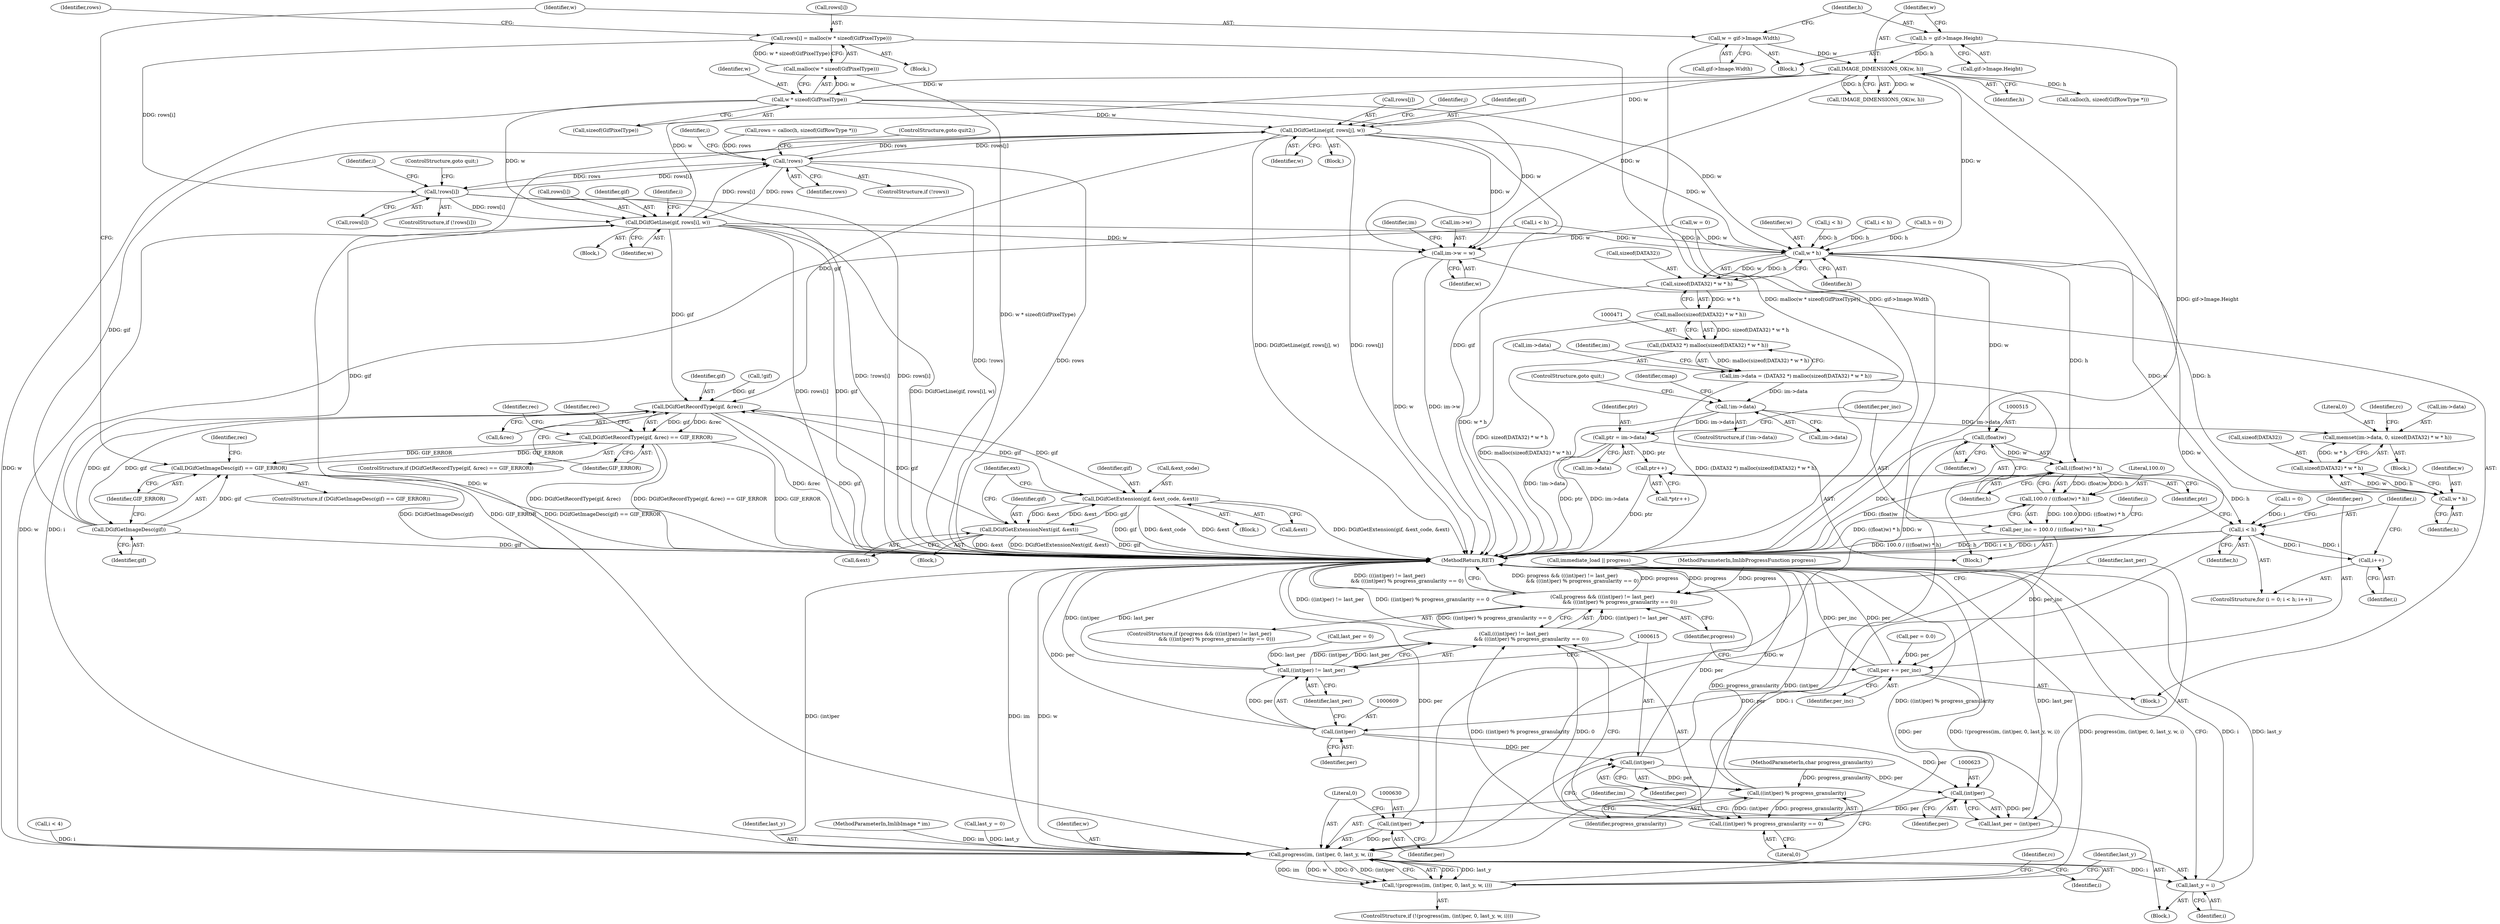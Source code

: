digraph "0_enlightment_39641e74a560982fbf93f29bf96b37d27803cb56@API" {
"1000272" [label="(Call,rows[i] = malloc(w * sizeof(GifPixelType)))"];
"1000276" [label="(Call,malloc(w * sizeof(GifPixelType)))"];
"1000277" [label="(Call,w * sizeof(GifPixelType))"];
"1000248" [label="(Call,IMAGE_DIMENSIONS_OK(w, h))"];
"1000232" [label="(Call,w = gif->Image.Width)"];
"1000239" [label="(Call,h = gif->Image.Height)"];
"1000282" [label="(Call,!rows[i])"];
"1000259" [label="(Call,!rows)"];
"1000319" [label="(Call,DGifGetLine(gif, rows[j], w))"];
"1000206" [label="(Call,DGifGetRecordType(gif, &rec))"];
"1000205" [label="(Call,DGifGetRecordType(gif, &rec) == GIF_ERROR)"];
"1000224" [label="(Call,DGifGetImageDesc(gif) == GIF_ERROR)"];
"1000225" [label="(Call,DGifGetImageDesc(gif))"];
"1000337" [label="(Call,DGifGetLine(gif, rows[i], w))"];
"1000415" [label="(Call,im->w = w)"];
"1000476" [label="(Call,w * h)"];
"1000473" [label="(Call,sizeof(DATA32) * w * h)"];
"1000472" [label="(Call,malloc(sizeof(DATA32) * w * h))"];
"1000470" [label="(Call,(DATA32 *) malloc(sizeof(DATA32) * w * h))"];
"1000466" [label="(Call,im->data = (DATA32 *) malloc(sizeof(DATA32) * w * h))"];
"1000480" [label="(Call,!im->data)"];
"1000489" [label="(Call,memset(im->data, 0, sizeof(DATA32) * w * h))"];
"1000504" [label="(Call,ptr = im->data)"];
"1000529" [label="(Call,ptr++)"];
"1000497" [label="(Call,w * h)"];
"1000494" [label="(Call,sizeof(DATA32) * w * h)"];
"1000514" [label="(Call,(float)w)"];
"1000513" [label="(Call,((float)w) * h)"];
"1000511" [label="(Call,100.0 / (((float)w) * h))"];
"1000509" [label="(Call,per_inc = 100.0 / (((float)w) * h))"];
"1000600" [label="(Call,per += per_inc)"];
"1000608" [label="(Call,(int)per)"];
"1000607" [label="(Call,((int)per) != last_per)"];
"1000606" [label="(Call,(((int)per) != last_per)\n                      && (((int)per) % progress_granularity == 0))"];
"1000604" [label="(Call,progress && (((int)per) != last_per)\n                      && (((int)per) % progress_granularity == 0))"];
"1000614" [label="(Call,(int)per)"];
"1000613" [label="(Call,((int)per) % progress_granularity)"];
"1000612" [label="(Call,((int)per) % progress_granularity == 0)"];
"1000622" [label="(Call,(int)per)"];
"1000620" [label="(Call,last_per = (int)per)"];
"1000629" [label="(Call,(int)per)"];
"1000627" [label="(Call,progress(im, (int)per, 0, last_y, w, i))"];
"1000626" [label="(Call,!(progress(im, (int)per, 0, last_y, w, i)))"];
"1000641" [label="(Call,last_y = i)"];
"1000522" [label="(Call,i < h)"];
"1000525" [label="(Call,i++)"];
"1000357" [label="(Call,DGifGetExtension(gif, &ext_code, &ext))"];
"1000391" [label="(Call,DGifGetExtensionNext(gif, &ext))"];
"1000441" [label="(Call,immediate_load || progress)"];
"1000530" [label="(Identifier,ptr)"];
"1000487" [label="(Identifier,cmap)"];
"1000481" [label="(Call,im->data)"];
"1000264" [label="(Identifier,i)"];
"1000336" [label="(Block,)"];
"1000484" [label="(ControlStructure,goto quit;)"];
"1000520" [label="(Identifier,i)"];
"1000631" [label="(Identifier,per)"];
"1000339" [label="(Call,rows[i])"];
"1000466" [label="(Call,im->data = (DATA32 *) malloc(sizeof(DATA32) * w * h))"];
"1000208" [label="(Call,&rec)"];
"1000524" [label="(Identifier,h)"];
"1000298" [label="(Call,i < 4)"];
"1000608" [label="(Call,(int)per)"];
"1000422" [label="(Identifier,im)"];
"1000392" [label="(Identifier,gif)"];
"1000358" [label="(Identifier,gif)"];
"1000224" [label="(Call,DGifGetImageDesc(gif) == GIF_ERROR)"];
"1000324" [label="(Identifier,w)"];
"1000611" [label="(Identifier,last_per)"];
"1000210" [label="(Identifier,GIF_ERROR)"];
"1000514" [label="(Call,(float)w)"];
"1000522" [label="(Call,i < h)"];
"1000270" [label="(Identifier,i)"];
"1000627" [label="(Call,progress(im, (int)per, 0, last_y, w, i))"];
"1000284" [label="(Identifier,rows)"];
"1000497" [label="(Call,w * h)"];
"1000607" [label="(Call,((int)per) != last_per)"];
"1000612" [label="(Call,((int)per) % progress_granularity == 0)"];
"1000272" [label="(Call,rows[i] = malloc(w * sizeof(GifPixelType)))"];
"1000444" [label="(Block,)"];
"1000225" [label="(Call,DGifGetImageDesc(gif))"];
"1000493" [label="(Literal,0)"];
"1000342" [label="(Identifier,w)"];
"1000331" [label="(Call,i < h)"];
"1000501" [label="(Identifier,rc)"];
"1000361" [label="(Call,&ext)"];
"1000112" [label="(MethodParameterIn,char progress_granularity)"];
"1000338" [label="(Identifier,gif)"];
"1000250" [label="(Identifier,h)"];
"1000489" [label="(Call,memset(im->data, 0, sizeof(DATA32) * w * h))"];
"1000643" [label="(Identifier,i)"];
"1000614" [label="(Call,(int)per)"];
"1000148" [label="(Call,last_per = 0)"];
"1000635" [label="(Identifier,i)"];
"1000601" [label="(Identifier,per)"];
"1000357" [label="(Call,DGifGetExtension(gif, &ext_code, &ext))"];
"1000604" [label="(Call,progress && (((int)per) != last_per)\n                      && (((int)per) % progress_granularity == 0))"];
"1000633" [label="(Identifier,last_y)"];
"1000529" [label="(Call,ptr++)"];
"1000477" [label="(Identifier,w)"];
"1000467" [label="(Call,im->data)"];
"1000518" [label="(ControlStructure,for (i = 0; i < h; i++))"];
"1000283" [label="(Call,rows[i])"];
"1000480" [label="(Call,!im->data)"];
"1000276" [label="(Call,malloc(w * sizeof(GifPixelType)))"];
"1000206" [label="(Call,DGifGetRecordType(gif, &rec))"];
"1000226" [label="(Identifier,gif)"];
"1000110" [label="(MethodParameterIn,ImlibImage * im)"];
"1000641" [label="(Call,last_y = i)"];
"1000499" [label="(Identifier,h)"];
"1000528" [label="(Call,*ptr++)"];
"1000248" [label="(Call,IMAGE_DIMENSIONS_OK(w, h))"];
"1000472" [label="(Call,malloc(sizeof(DATA32) * w * h))"];
"1000318" [label="(Block,)"];
"1000259" [label="(Call,!rows)"];
"1000416" [label="(Call,im->w)"];
"1000626" [label="(Call,!(progress(im, (int)per, 0, last_y, w, i)))"];
"1000513" [label="(Call,((float)w) * h)"];
"1000205" [label="(Call,DGifGetRecordType(gif, &rec) == GIF_ERROR)"];
"1000351" [label="(Block,)"];
"1000476" [label="(Call,w * h)"];
"1000642" [label="(Identifier,last_y)"];
"1000335" [label="(Identifier,i)"];
"1000314" [label="(Identifier,j)"];
"1000232" [label="(Call,w = gif->Image.Width)"];
"1000271" [label="(Block,)"];
"1000512" [label="(Literal,100.0)"];
"1000111" [label="(MethodParameterIn,ImlibProgressFunction progress)"];
"1000473" [label="(Call,sizeof(DATA32) * w * h)"];
"1000310" [label="(Call,j < h)"];
"1000254" [label="(Call,calloc(h, sizeof(GifRowType *)))"];
"1000494" [label="(Call,sizeof(DATA32) * w * h)"];
"1000526" [label="(Identifier,i)"];
"1000519" [label="(Call,i = 0)"];
"1000282" [label="(Call,!rows[i])"];
"1000286" [label="(ControlStructure,goto quit;)"];
"1000320" [label="(Identifier,gif)"];
"1000419" [label="(Identifier,w)"];
"1000266" [label="(Call,i < h)"];
"1000605" [label="(Identifier,progress)"];
"1000616" [label="(Identifier,per)"];
"1000629" [label="(Call,(int)per)"];
"1000504" [label="(Call,ptr = im->data)"];
"1000273" [label="(Call,rows[i])"];
"1000606" [label="(Call,(((int)per) != last_per)\n                      && (((int)per) % progress_granularity == 0))"];
"1000281" [label="(ControlStructure,if (!rows[i]))"];
"1000618" [label="(Literal,0)"];
"1000247" [label="(Call,!IMAGE_DIMENSIONS_OK(w, h))"];
"1000240" [label="(Identifier,h)"];
"1000260" [label="(Identifier,rows)"];
"1000525" [label="(Call,i++)"];
"1000617" [label="(Identifier,progress_granularity)"];
"1000638" [label="(Identifier,rc)"];
"1000252" [label="(Call,rows = calloc(h, sizeof(GifRowType *)))"];
"1000517" [label="(Identifier,h)"];
"1000470" [label="(Call,(DATA32 *) malloc(sizeof(DATA32) * w * h))"];
"1000222" [label="(Block,)"];
"1000474" [label="(Call,sizeof(DATA32))"];
"1000227" [label="(Identifier,GIF_ERROR)"];
"1000506" [label="(Call,im->data)"];
"1000319" [label="(Call,DGifGetLine(gif, rows[j], w))"];
"1000152" [label="(Call,last_y = 0)"];
"1000628" [label="(Identifier,im)"];
"1000393" [label="(Call,&ext)"];
"1000204" [label="(ControlStructure,if (DGifGetRecordType(gif, &rec) == GIF_ERROR))"];
"1000610" [label="(Identifier,per)"];
"1000644" [label="(MethodReturn,RET)"];
"1000239" [label="(Call,h = gif->Image.Height)"];
"1000622" [label="(Call,(int)per)"];
"1000624" [label="(Identifier,per)"];
"1000505" [label="(Identifier,ptr)"];
"1000603" [label="(ControlStructure,if (progress && (((int)per) != last_per)\n                      && (((int)per) % progress_granularity == 0)))"];
"1000218" [label="(Identifier,rec)"];
"1000213" [label="(Identifier,rec)"];
"1000498" [label="(Identifier,w)"];
"1000321" [label="(Call,rows[j])"];
"1000139" [label="(Call,h = 0)"];
"1000359" [label="(Call,&ext_code)"];
"1000478" [label="(Identifier,h)"];
"1000482" [label="(Identifier,im)"];
"1000207" [label="(Identifier,gif)"];
"1000510" [label="(Identifier,per_inc)"];
"1000114" [label="(Block,)"];
"1000495" [label="(Call,sizeof(DATA32))"];
"1000516" [label="(Identifier,w)"];
"1000634" [label="(Identifier,w)"];
"1000509" [label="(Call,per_inc = 100.0 / (((float)w) * h))"];
"1000479" [label="(ControlStructure,if (!im->data))"];
"1000619" [label="(Block,)"];
"1000613" [label="(Call,((int)per) % progress_granularity)"];
"1000258" [label="(ControlStructure,if (!rows))"];
"1000488" [label="(Block,)"];
"1000511" [label="(Call,100.0 / (((float)w) * h))"];
"1000230" [label="(Identifier,rec)"];
"1000364" [label="(Identifier,ext)"];
"1000143" [label="(Call,per = 0.0)"];
"1000620" [label="(Call,last_per = (int)per)"];
"1000602" [label="(Identifier,per_inc)"];
"1000241" [label="(Call,gif->Image.Height)"];
"1000135" [label="(Call,w = 0)"];
"1000233" [label="(Identifier,w)"];
"1000632" [label="(Literal,0)"];
"1000391" [label="(Call,DGifGetExtensionNext(gif, &ext))"];
"1000490" [label="(Call,im->data)"];
"1000621" [label="(Identifier,last_per)"];
"1000415" [label="(Call,im->w = w)"];
"1000192" [label="(Call,!gif)"];
"1000523" [label="(Identifier,i)"];
"1000223" [label="(ControlStructure,if (DGifGetImageDesc(gif) == GIF_ERROR))"];
"1000365" [label="(Block,)"];
"1000278" [label="(Identifier,w)"];
"1000261" [label="(ControlStructure,goto quit2;)"];
"1000625" [label="(ControlStructure,if (!(progress(im, (int)per, 0, last_y, w, i))))"];
"1000234" [label="(Call,gif->Image.Width)"];
"1000279" [label="(Call,sizeof(GifPixelType))"];
"1000600" [label="(Call,per += per_inc)"];
"1000337" [label="(Call,DGifGetLine(gif, rows[i], w))"];
"1000249" [label="(Identifier,w)"];
"1000277" [label="(Call,w * sizeof(GifPixelType))"];
"1000272" -> "1000271"  [label="AST: "];
"1000272" -> "1000276"  [label="CFG: "];
"1000273" -> "1000272"  [label="AST: "];
"1000276" -> "1000272"  [label="AST: "];
"1000284" -> "1000272"  [label="CFG: "];
"1000272" -> "1000644"  [label="DDG: malloc(w * sizeof(GifPixelType))"];
"1000276" -> "1000272"  [label="DDG: w * sizeof(GifPixelType)"];
"1000272" -> "1000282"  [label="DDG: rows[i]"];
"1000276" -> "1000277"  [label="CFG: "];
"1000277" -> "1000276"  [label="AST: "];
"1000276" -> "1000644"  [label="DDG: w * sizeof(GifPixelType)"];
"1000277" -> "1000276"  [label="DDG: w"];
"1000277" -> "1000279"  [label="CFG: "];
"1000278" -> "1000277"  [label="AST: "];
"1000279" -> "1000277"  [label="AST: "];
"1000248" -> "1000277"  [label="DDG: w"];
"1000277" -> "1000319"  [label="DDG: w"];
"1000277" -> "1000337"  [label="DDG: w"];
"1000277" -> "1000415"  [label="DDG: w"];
"1000277" -> "1000476"  [label="DDG: w"];
"1000277" -> "1000627"  [label="DDG: w"];
"1000248" -> "1000247"  [label="AST: "];
"1000248" -> "1000250"  [label="CFG: "];
"1000249" -> "1000248"  [label="AST: "];
"1000250" -> "1000248"  [label="AST: "];
"1000247" -> "1000248"  [label="CFG: "];
"1000248" -> "1000247"  [label="DDG: w"];
"1000248" -> "1000247"  [label="DDG: h"];
"1000232" -> "1000248"  [label="DDG: w"];
"1000239" -> "1000248"  [label="DDG: h"];
"1000248" -> "1000254"  [label="DDG: h"];
"1000248" -> "1000319"  [label="DDG: w"];
"1000248" -> "1000337"  [label="DDG: w"];
"1000248" -> "1000415"  [label="DDG: w"];
"1000248" -> "1000476"  [label="DDG: w"];
"1000248" -> "1000627"  [label="DDG: w"];
"1000232" -> "1000222"  [label="AST: "];
"1000232" -> "1000234"  [label="CFG: "];
"1000233" -> "1000232"  [label="AST: "];
"1000234" -> "1000232"  [label="AST: "];
"1000240" -> "1000232"  [label="CFG: "];
"1000232" -> "1000644"  [label="DDG: gif->Image.Width"];
"1000239" -> "1000222"  [label="AST: "];
"1000239" -> "1000241"  [label="CFG: "];
"1000240" -> "1000239"  [label="AST: "];
"1000241" -> "1000239"  [label="AST: "];
"1000249" -> "1000239"  [label="CFG: "];
"1000239" -> "1000644"  [label="DDG: gif->Image.Height"];
"1000282" -> "1000281"  [label="AST: "];
"1000282" -> "1000283"  [label="CFG: "];
"1000283" -> "1000282"  [label="AST: "];
"1000286" -> "1000282"  [label="CFG: "];
"1000270" -> "1000282"  [label="CFG: "];
"1000282" -> "1000644"  [label="DDG: !rows[i]"];
"1000282" -> "1000644"  [label="DDG: rows[i]"];
"1000282" -> "1000259"  [label="DDG: rows[i]"];
"1000259" -> "1000282"  [label="DDG: rows"];
"1000282" -> "1000337"  [label="DDG: rows[i]"];
"1000259" -> "1000258"  [label="AST: "];
"1000259" -> "1000260"  [label="CFG: "];
"1000260" -> "1000259"  [label="AST: "];
"1000261" -> "1000259"  [label="CFG: "];
"1000264" -> "1000259"  [label="CFG: "];
"1000259" -> "1000644"  [label="DDG: !rows"];
"1000259" -> "1000644"  [label="DDG: rows"];
"1000337" -> "1000259"  [label="DDG: rows[i]"];
"1000252" -> "1000259"  [label="DDG: rows"];
"1000319" -> "1000259"  [label="DDG: rows[j]"];
"1000259" -> "1000319"  [label="DDG: rows"];
"1000259" -> "1000337"  [label="DDG: rows"];
"1000319" -> "1000318"  [label="AST: "];
"1000319" -> "1000324"  [label="CFG: "];
"1000320" -> "1000319"  [label="AST: "];
"1000321" -> "1000319"  [label="AST: "];
"1000324" -> "1000319"  [label="AST: "];
"1000314" -> "1000319"  [label="CFG: "];
"1000319" -> "1000644"  [label="DDG: DGifGetLine(gif, rows[j], w)"];
"1000319" -> "1000644"  [label="DDG: rows[j]"];
"1000319" -> "1000644"  [label="DDG: gif"];
"1000319" -> "1000206"  [label="DDG: gif"];
"1000225" -> "1000319"  [label="DDG: gif"];
"1000319" -> "1000415"  [label="DDG: w"];
"1000319" -> "1000476"  [label="DDG: w"];
"1000319" -> "1000627"  [label="DDG: w"];
"1000206" -> "1000205"  [label="AST: "];
"1000206" -> "1000208"  [label="CFG: "];
"1000207" -> "1000206"  [label="AST: "];
"1000208" -> "1000206"  [label="AST: "];
"1000210" -> "1000206"  [label="CFG: "];
"1000206" -> "1000644"  [label="DDG: &rec"];
"1000206" -> "1000644"  [label="DDG: gif"];
"1000206" -> "1000205"  [label="DDG: gif"];
"1000206" -> "1000205"  [label="DDG: &rec"];
"1000391" -> "1000206"  [label="DDG: gif"];
"1000225" -> "1000206"  [label="DDG: gif"];
"1000337" -> "1000206"  [label="DDG: gif"];
"1000192" -> "1000206"  [label="DDG: gif"];
"1000357" -> "1000206"  [label="DDG: gif"];
"1000206" -> "1000225"  [label="DDG: gif"];
"1000206" -> "1000357"  [label="DDG: gif"];
"1000205" -> "1000204"  [label="AST: "];
"1000205" -> "1000210"  [label="CFG: "];
"1000210" -> "1000205"  [label="AST: "];
"1000213" -> "1000205"  [label="CFG: "];
"1000218" -> "1000205"  [label="CFG: "];
"1000205" -> "1000644"  [label="DDG: GIF_ERROR"];
"1000205" -> "1000644"  [label="DDG: DGifGetRecordType(gif, &rec)"];
"1000205" -> "1000644"  [label="DDG: DGifGetRecordType(gif, &rec) == GIF_ERROR"];
"1000224" -> "1000205"  [label="DDG: GIF_ERROR"];
"1000205" -> "1000224"  [label="DDG: GIF_ERROR"];
"1000224" -> "1000223"  [label="AST: "];
"1000224" -> "1000227"  [label="CFG: "];
"1000225" -> "1000224"  [label="AST: "];
"1000227" -> "1000224"  [label="AST: "];
"1000230" -> "1000224"  [label="CFG: "];
"1000233" -> "1000224"  [label="CFG: "];
"1000224" -> "1000644"  [label="DDG: DGifGetImageDesc(gif)"];
"1000224" -> "1000644"  [label="DDG: GIF_ERROR"];
"1000224" -> "1000644"  [label="DDG: DGifGetImageDesc(gif) == GIF_ERROR"];
"1000225" -> "1000224"  [label="DDG: gif"];
"1000225" -> "1000226"  [label="CFG: "];
"1000226" -> "1000225"  [label="AST: "];
"1000227" -> "1000225"  [label="CFG: "];
"1000225" -> "1000644"  [label="DDG: gif"];
"1000225" -> "1000337"  [label="DDG: gif"];
"1000337" -> "1000336"  [label="AST: "];
"1000337" -> "1000342"  [label="CFG: "];
"1000338" -> "1000337"  [label="AST: "];
"1000339" -> "1000337"  [label="AST: "];
"1000342" -> "1000337"  [label="AST: "];
"1000335" -> "1000337"  [label="CFG: "];
"1000337" -> "1000644"  [label="DDG: rows[i]"];
"1000337" -> "1000644"  [label="DDG: gif"];
"1000337" -> "1000644"  [label="DDG: DGifGetLine(gif, rows[i], w)"];
"1000337" -> "1000415"  [label="DDG: w"];
"1000337" -> "1000476"  [label="DDG: w"];
"1000337" -> "1000627"  [label="DDG: w"];
"1000415" -> "1000114"  [label="AST: "];
"1000415" -> "1000419"  [label="CFG: "];
"1000416" -> "1000415"  [label="AST: "];
"1000419" -> "1000415"  [label="AST: "];
"1000422" -> "1000415"  [label="CFG: "];
"1000415" -> "1000644"  [label="DDG: im->w"];
"1000415" -> "1000644"  [label="DDG: w"];
"1000135" -> "1000415"  [label="DDG: w"];
"1000476" -> "1000473"  [label="AST: "];
"1000476" -> "1000478"  [label="CFG: "];
"1000477" -> "1000476"  [label="AST: "];
"1000478" -> "1000476"  [label="AST: "];
"1000473" -> "1000476"  [label="CFG: "];
"1000476" -> "1000473"  [label="DDG: w"];
"1000476" -> "1000473"  [label="DDG: h"];
"1000135" -> "1000476"  [label="DDG: w"];
"1000310" -> "1000476"  [label="DDG: h"];
"1000331" -> "1000476"  [label="DDG: h"];
"1000139" -> "1000476"  [label="DDG: h"];
"1000266" -> "1000476"  [label="DDG: h"];
"1000476" -> "1000497"  [label="DDG: w"];
"1000476" -> "1000497"  [label="DDG: h"];
"1000476" -> "1000514"  [label="DDG: w"];
"1000476" -> "1000513"  [label="DDG: h"];
"1000473" -> "1000472"  [label="AST: "];
"1000474" -> "1000473"  [label="AST: "];
"1000472" -> "1000473"  [label="CFG: "];
"1000473" -> "1000644"  [label="DDG: w * h"];
"1000473" -> "1000472"  [label="DDG: w * h"];
"1000472" -> "1000470"  [label="AST: "];
"1000470" -> "1000472"  [label="CFG: "];
"1000472" -> "1000644"  [label="DDG: sizeof(DATA32) * w * h"];
"1000472" -> "1000470"  [label="DDG: sizeof(DATA32) * w * h"];
"1000470" -> "1000466"  [label="AST: "];
"1000471" -> "1000470"  [label="AST: "];
"1000466" -> "1000470"  [label="CFG: "];
"1000470" -> "1000644"  [label="DDG: malloc(sizeof(DATA32) * w * h)"];
"1000470" -> "1000466"  [label="DDG: malloc(sizeof(DATA32) * w * h)"];
"1000466" -> "1000444"  [label="AST: "];
"1000467" -> "1000466"  [label="AST: "];
"1000482" -> "1000466"  [label="CFG: "];
"1000466" -> "1000644"  [label="DDG: (DATA32 *) malloc(sizeof(DATA32) * w * h)"];
"1000466" -> "1000480"  [label="DDG: im->data"];
"1000480" -> "1000479"  [label="AST: "];
"1000480" -> "1000481"  [label="CFG: "];
"1000481" -> "1000480"  [label="AST: "];
"1000484" -> "1000480"  [label="CFG: "];
"1000487" -> "1000480"  [label="CFG: "];
"1000480" -> "1000644"  [label="DDG: !im->data"];
"1000480" -> "1000489"  [label="DDG: im->data"];
"1000480" -> "1000504"  [label="DDG: im->data"];
"1000489" -> "1000488"  [label="AST: "];
"1000489" -> "1000494"  [label="CFG: "];
"1000490" -> "1000489"  [label="AST: "];
"1000493" -> "1000489"  [label="AST: "];
"1000494" -> "1000489"  [label="AST: "];
"1000501" -> "1000489"  [label="CFG: "];
"1000494" -> "1000489"  [label="DDG: w * h"];
"1000504" -> "1000444"  [label="AST: "];
"1000504" -> "1000506"  [label="CFG: "];
"1000505" -> "1000504"  [label="AST: "];
"1000506" -> "1000504"  [label="AST: "];
"1000510" -> "1000504"  [label="CFG: "];
"1000504" -> "1000644"  [label="DDG: im->data"];
"1000504" -> "1000644"  [label="DDG: ptr"];
"1000504" -> "1000529"  [label="DDG: ptr"];
"1000529" -> "1000528"  [label="AST: "];
"1000529" -> "1000530"  [label="CFG: "];
"1000530" -> "1000529"  [label="AST: "];
"1000528" -> "1000529"  [label="CFG: "];
"1000529" -> "1000644"  [label="DDG: ptr"];
"1000497" -> "1000494"  [label="AST: "];
"1000497" -> "1000499"  [label="CFG: "];
"1000498" -> "1000497"  [label="AST: "];
"1000499" -> "1000497"  [label="AST: "];
"1000494" -> "1000497"  [label="CFG: "];
"1000497" -> "1000494"  [label="DDG: w"];
"1000497" -> "1000494"  [label="DDG: h"];
"1000495" -> "1000494"  [label="AST: "];
"1000514" -> "1000513"  [label="AST: "];
"1000514" -> "1000516"  [label="CFG: "];
"1000515" -> "1000514"  [label="AST: "];
"1000516" -> "1000514"  [label="AST: "];
"1000517" -> "1000514"  [label="CFG: "];
"1000514" -> "1000644"  [label="DDG: w"];
"1000514" -> "1000513"  [label="DDG: w"];
"1000514" -> "1000627"  [label="DDG: w"];
"1000513" -> "1000511"  [label="AST: "];
"1000513" -> "1000517"  [label="CFG: "];
"1000517" -> "1000513"  [label="AST: "];
"1000511" -> "1000513"  [label="CFG: "];
"1000513" -> "1000644"  [label="DDG: (float)w"];
"1000513" -> "1000511"  [label="DDG: (float)w"];
"1000513" -> "1000511"  [label="DDG: h"];
"1000513" -> "1000522"  [label="DDG: h"];
"1000511" -> "1000509"  [label="AST: "];
"1000512" -> "1000511"  [label="AST: "];
"1000509" -> "1000511"  [label="CFG: "];
"1000511" -> "1000644"  [label="DDG: ((float)w) * h"];
"1000511" -> "1000509"  [label="DDG: 100.0"];
"1000511" -> "1000509"  [label="DDG: ((float)w) * h"];
"1000509" -> "1000444"  [label="AST: "];
"1000510" -> "1000509"  [label="AST: "];
"1000520" -> "1000509"  [label="CFG: "];
"1000509" -> "1000644"  [label="DDG: 100.0 / (((float)w) * h)"];
"1000509" -> "1000600"  [label="DDG: per_inc"];
"1000600" -> "1000114"  [label="AST: "];
"1000600" -> "1000602"  [label="CFG: "];
"1000601" -> "1000600"  [label="AST: "];
"1000602" -> "1000600"  [label="AST: "];
"1000605" -> "1000600"  [label="CFG: "];
"1000600" -> "1000644"  [label="DDG: per_inc"];
"1000600" -> "1000644"  [label="DDG: per"];
"1000143" -> "1000600"  [label="DDG: per"];
"1000600" -> "1000608"  [label="DDG: per"];
"1000600" -> "1000622"  [label="DDG: per"];
"1000608" -> "1000607"  [label="AST: "];
"1000608" -> "1000610"  [label="CFG: "];
"1000609" -> "1000608"  [label="AST: "];
"1000610" -> "1000608"  [label="AST: "];
"1000611" -> "1000608"  [label="CFG: "];
"1000608" -> "1000644"  [label="DDG: per"];
"1000608" -> "1000607"  [label="DDG: per"];
"1000608" -> "1000614"  [label="DDG: per"];
"1000608" -> "1000622"  [label="DDG: per"];
"1000607" -> "1000606"  [label="AST: "];
"1000607" -> "1000611"  [label="CFG: "];
"1000611" -> "1000607"  [label="AST: "];
"1000615" -> "1000607"  [label="CFG: "];
"1000606" -> "1000607"  [label="CFG: "];
"1000607" -> "1000644"  [label="DDG: (int)per"];
"1000607" -> "1000644"  [label="DDG: last_per"];
"1000607" -> "1000606"  [label="DDG: (int)per"];
"1000607" -> "1000606"  [label="DDG: last_per"];
"1000148" -> "1000607"  [label="DDG: last_per"];
"1000606" -> "1000604"  [label="AST: "];
"1000606" -> "1000612"  [label="CFG: "];
"1000612" -> "1000606"  [label="AST: "];
"1000604" -> "1000606"  [label="CFG: "];
"1000606" -> "1000644"  [label="DDG: ((int)per) != last_per"];
"1000606" -> "1000644"  [label="DDG: ((int)per) % progress_granularity == 0"];
"1000606" -> "1000604"  [label="DDG: ((int)per) != last_per"];
"1000606" -> "1000604"  [label="DDG: ((int)per) % progress_granularity == 0"];
"1000612" -> "1000606"  [label="DDG: ((int)per) % progress_granularity"];
"1000612" -> "1000606"  [label="DDG: 0"];
"1000604" -> "1000603"  [label="AST: "];
"1000604" -> "1000605"  [label="CFG: "];
"1000605" -> "1000604"  [label="AST: "];
"1000621" -> "1000604"  [label="CFG: "];
"1000644" -> "1000604"  [label="CFG: "];
"1000604" -> "1000644"  [label="DDG: progress && (((int)per) != last_per)\n                      && (((int)per) % progress_granularity == 0)"];
"1000604" -> "1000644"  [label="DDG: progress"];
"1000604" -> "1000644"  [label="DDG: (((int)per) != last_per)\n                      && (((int)per) % progress_granularity == 0)"];
"1000441" -> "1000604"  [label="DDG: progress"];
"1000111" -> "1000604"  [label="DDG: progress"];
"1000614" -> "1000613"  [label="AST: "];
"1000614" -> "1000616"  [label="CFG: "];
"1000615" -> "1000614"  [label="AST: "];
"1000616" -> "1000614"  [label="AST: "];
"1000617" -> "1000614"  [label="CFG: "];
"1000614" -> "1000644"  [label="DDG: per"];
"1000614" -> "1000613"  [label="DDG: per"];
"1000614" -> "1000622"  [label="DDG: per"];
"1000613" -> "1000612"  [label="AST: "];
"1000613" -> "1000617"  [label="CFG: "];
"1000617" -> "1000613"  [label="AST: "];
"1000618" -> "1000613"  [label="CFG: "];
"1000613" -> "1000644"  [label="DDG: (int)per"];
"1000613" -> "1000644"  [label="DDG: progress_granularity"];
"1000613" -> "1000612"  [label="DDG: (int)per"];
"1000613" -> "1000612"  [label="DDG: progress_granularity"];
"1000112" -> "1000613"  [label="DDG: progress_granularity"];
"1000612" -> "1000618"  [label="CFG: "];
"1000618" -> "1000612"  [label="AST: "];
"1000612" -> "1000644"  [label="DDG: ((int)per) % progress_granularity"];
"1000622" -> "1000620"  [label="AST: "];
"1000622" -> "1000624"  [label="CFG: "];
"1000623" -> "1000622"  [label="AST: "];
"1000624" -> "1000622"  [label="AST: "];
"1000620" -> "1000622"  [label="CFG: "];
"1000622" -> "1000620"  [label="DDG: per"];
"1000622" -> "1000629"  [label="DDG: per"];
"1000620" -> "1000619"  [label="AST: "];
"1000621" -> "1000620"  [label="AST: "];
"1000628" -> "1000620"  [label="CFG: "];
"1000620" -> "1000644"  [label="DDG: last_per"];
"1000629" -> "1000627"  [label="AST: "];
"1000629" -> "1000631"  [label="CFG: "];
"1000630" -> "1000629"  [label="AST: "];
"1000631" -> "1000629"  [label="AST: "];
"1000632" -> "1000629"  [label="CFG: "];
"1000629" -> "1000644"  [label="DDG: per"];
"1000629" -> "1000627"  [label="DDG: per"];
"1000627" -> "1000626"  [label="AST: "];
"1000627" -> "1000635"  [label="CFG: "];
"1000628" -> "1000627"  [label="AST: "];
"1000632" -> "1000627"  [label="AST: "];
"1000633" -> "1000627"  [label="AST: "];
"1000634" -> "1000627"  [label="AST: "];
"1000635" -> "1000627"  [label="AST: "];
"1000626" -> "1000627"  [label="CFG: "];
"1000627" -> "1000644"  [label="DDG: (int)per"];
"1000627" -> "1000644"  [label="DDG: im"];
"1000627" -> "1000644"  [label="DDG: w"];
"1000627" -> "1000626"  [label="DDG: i"];
"1000627" -> "1000626"  [label="DDG: last_y"];
"1000627" -> "1000626"  [label="DDG: im"];
"1000627" -> "1000626"  [label="DDG: w"];
"1000627" -> "1000626"  [label="DDG: 0"];
"1000627" -> "1000626"  [label="DDG: (int)per"];
"1000110" -> "1000627"  [label="DDG: im"];
"1000152" -> "1000627"  [label="DDG: last_y"];
"1000135" -> "1000627"  [label="DDG: w"];
"1000298" -> "1000627"  [label="DDG: i"];
"1000331" -> "1000627"  [label="DDG: i"];
"1000522" -> "1000627"  [label="DDG: i"];
"1000627" -> "1000641"  [label="DDG: i"];
"1000626" -> "1000625"  [label="AST: "];
"1000638" -> "1000626"  [label="CFG: "];
"1000642" -> "1000626"  [label="CFG: "];
"1000626" -> "1000644"  [label="DDG: !(progress(im, (int)per, 0, last_y, w, i))"];
"1000626" -> "1000644"  [label="DDG: progress(im, (int)per, 0, last_y, w, i)"];
"1000641" -> "1000619"  [label="AST: "];
"1000641" -> "1000643"  [label="CFG: "];
"1000642" -> "1000641"  [label="AST: "];
"1000643" -> "1000641"  [label="AST: "];
"1000644" -> "1000641"  [label="CFG: "];
"1000641" -> "1000644"  [label="DDG: i"];
"1000641" -> "1000644"  [label="DDG: last_y"];
"1000522" -> "1000518"  [label="AST: "];
"1000522" -> "1000524"  [label="CFG: "];
"1000523" -> "1000522"  [label="AST: "];
"1000524" -> "1000522"  [label="AST: "];
"1000530" -> "1000522"  [label="CFG: "];
"1000601" -> "1000522"  [label="CFG: "];
"1000522" -> "1000644"  [label="DDG: h"];
"1000522" -> "1000644"  [label="DDG: i < h"];
"1000522" -> "1000644"  [label="DDG: i"];
"1000519" -> "1000522"  [label="DDG: i"];
"1000525" -> "1000522"  [label="DDG: i"];
"1000522" -> "1000525"  [label="DDG: i"];
"1000525" -> "1000518"  [label="AST: "];
"1000525" -> "1000526"  [label="CFG: "];
"1000526" -> "1000525"  [label="AST: "];
"1000523" -> "1000525"  [label="CFG: "];
"1000357" -> "1000351"  [label="AST: "];
"1000357" -> "1000361"  [label="CFG: "];
"1000358" -> "1000357"  [label="AST: "];
"1000359" -> "1000357"  [label="AST: "];
"1000361" -> "1000357"  [label="AST: "];
"1000364" -> "1000357"  [label="CFG: "];
"1000357" -> "1000644"  [label="DDG: &ext"];
"1000357" -> "1000644"  [label="DDG: DGifGetExtension(gif, &ext_code, &ext)"];
"1000357" -> "1000644"  [label="DDG: gif"];
"1000357" -> "1000644"  [label="DDG: &ext_code"];
"1000391" -> "1000357"  [label="DDG: &ext"];
"1000357" -> "1000391"  [label="DDG: gif"];
"1000357" -> "1000391"  [label="DDG: &ext"];
"1000391" -> "1000365"  [label="AST: "];
"1000391" -> "1000393"  [label="CFG: "];
"1000392" -> "1000391"  [label="AST: "];
"1000393" -> "1000391"  [label="AST: "];
"1000364" -> "1000391"  [label="CFG: "];
"1000391" -> "1000644"  [label="DDG: gif"];
"1000391" -> "1000644"  [label="DDG: &ext"];
"1000391" -> "1000644"  [label="DDG: DGifGetExtensionNext(gif, &ext)"];
}

